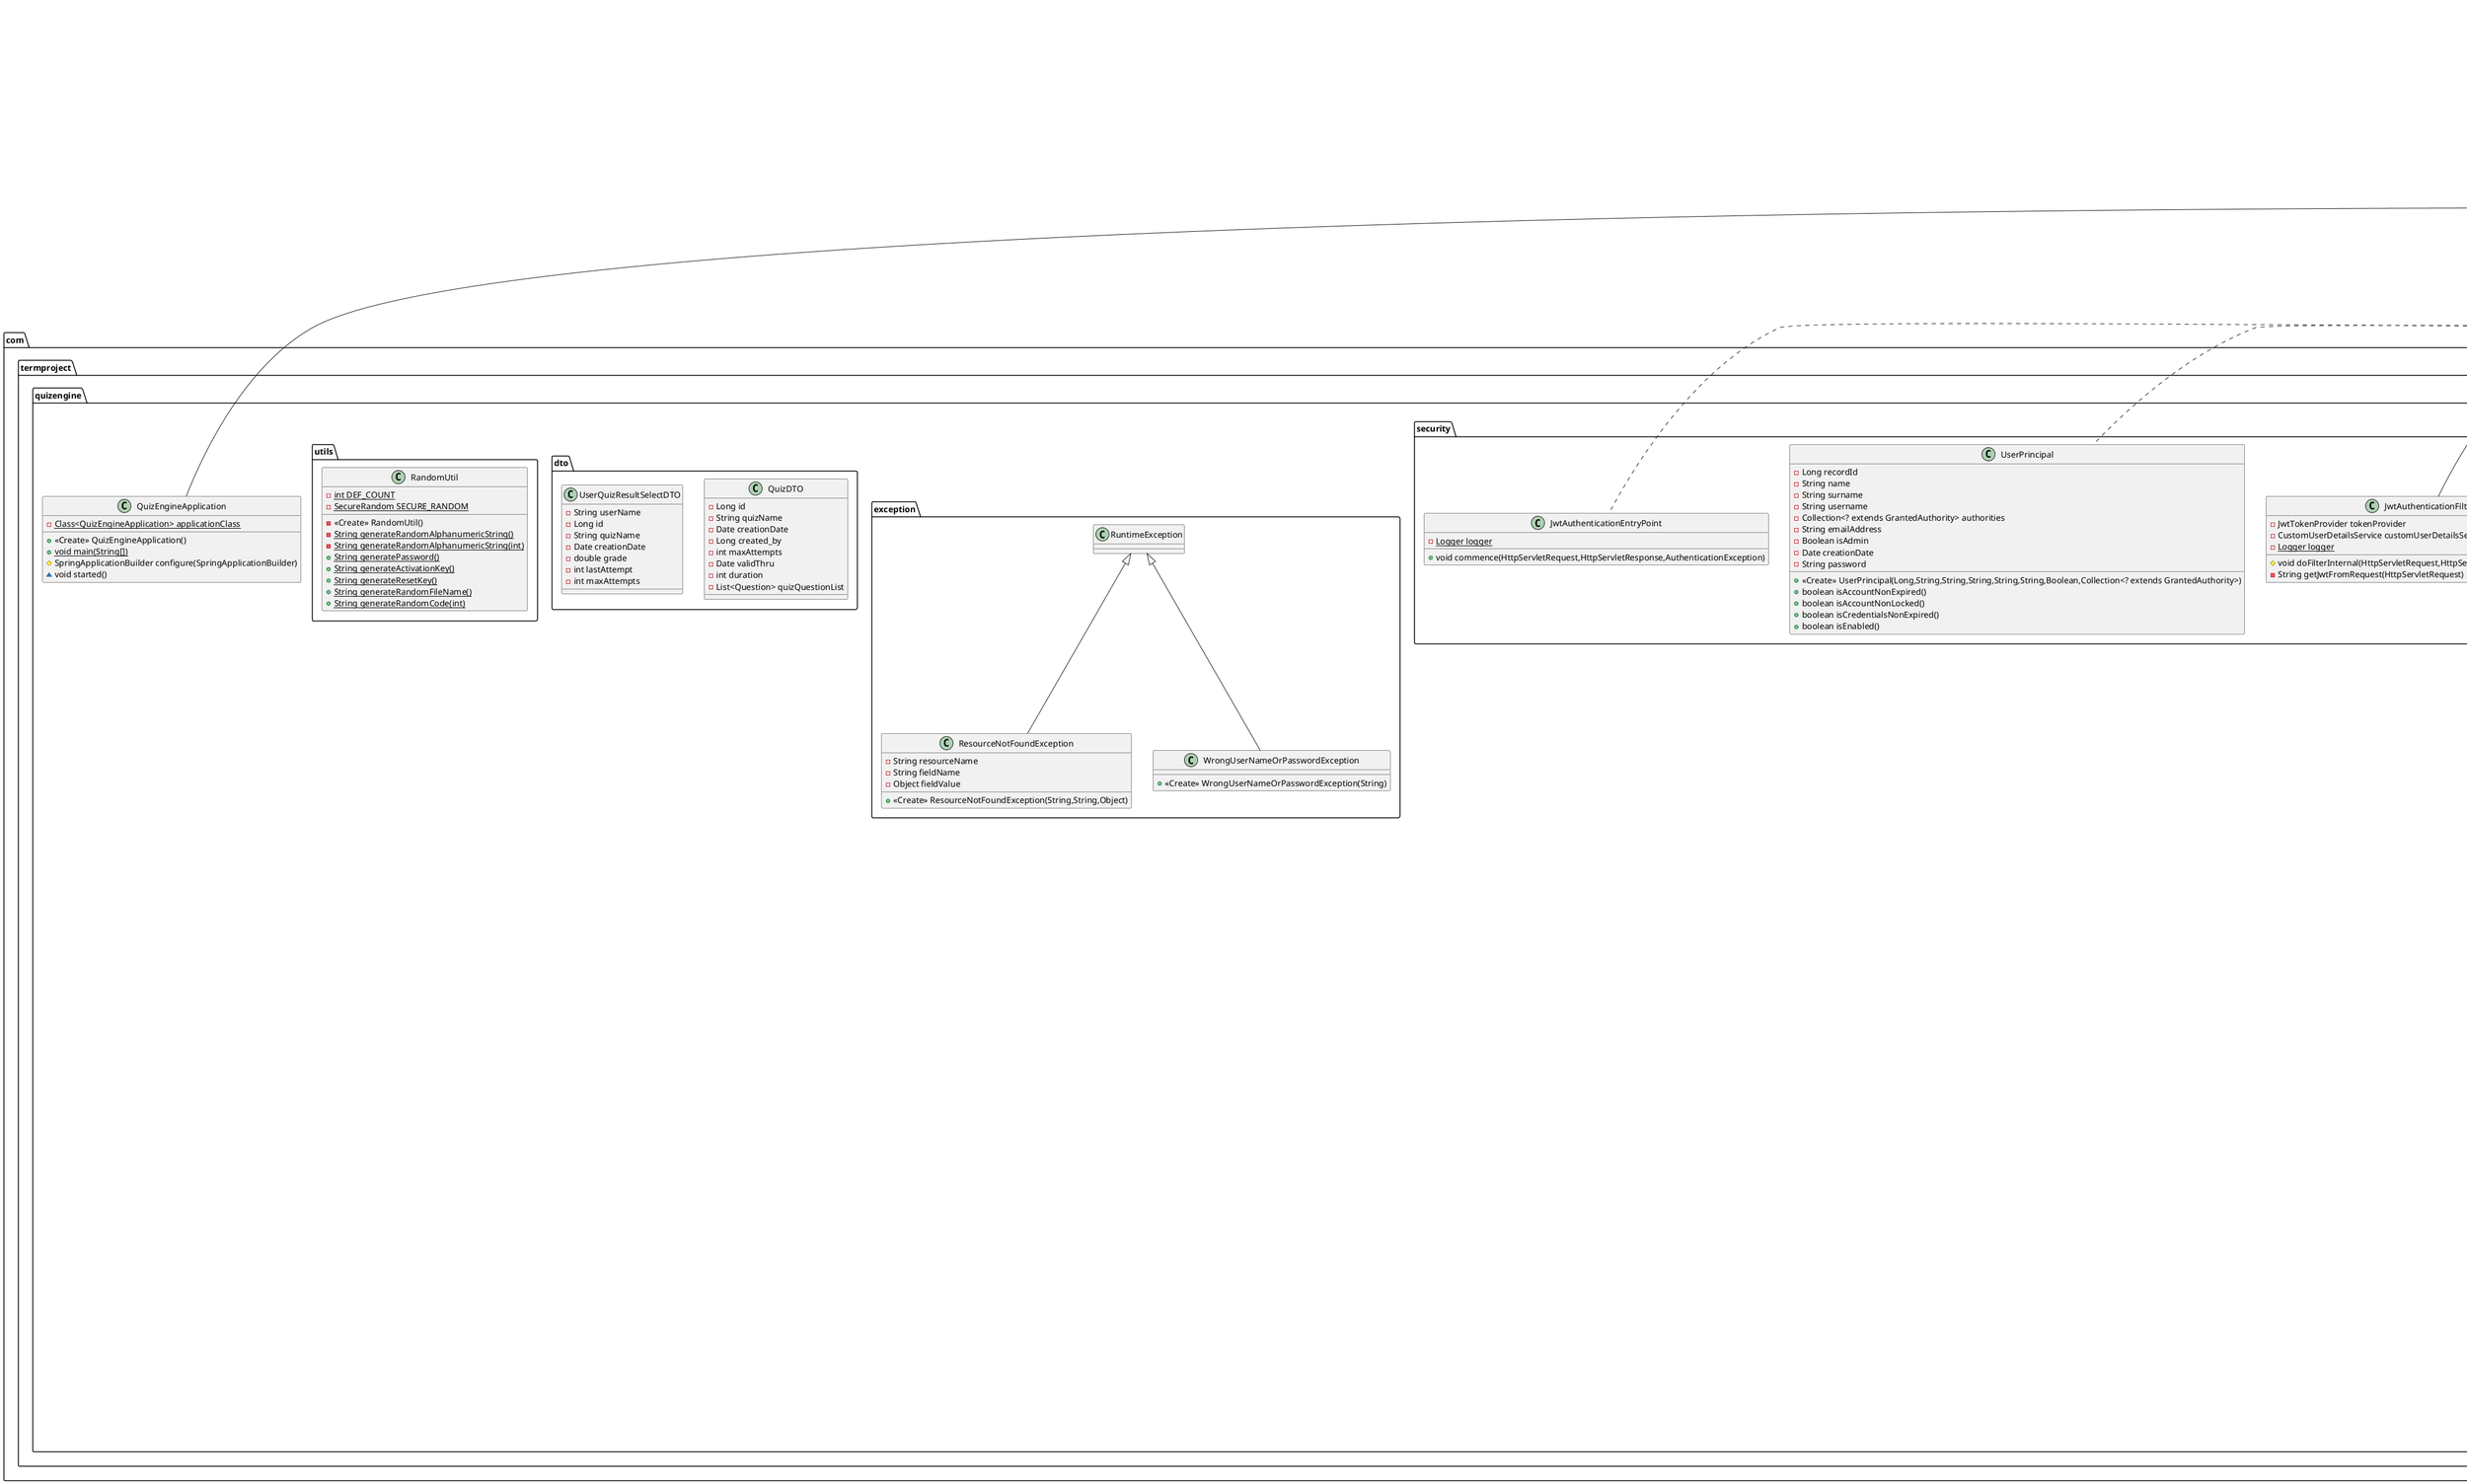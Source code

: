 @startuml
interface com.termproject.quizengine.constants.Rights {
~ String PREFIX
}
class com.termproject.quizengine.controller.AuthController {
~ AuthenticationManager authenticationManager
~ UserRepository userRepository
~ JwtTokenProvider tokenProvider
~ UserService userService
~ Environment environment
- PasswordEncoder passwordEncoder
- {static} Logger logger
+ ResponseEntity<?> authenticateUser(LoginRequest)
+ ResponseEntity<?> changePassword(ChangePasswordRequest)
+ ResponseEntity<?> changePasswordForMe(ChangePasswordRequest,UserPrincipal)
+ ResponseEntity<?> requestPasswordReset(EmailPayload)
}
class com.termproject.quizengine.config.ModelMapperConfiguration {
+ ModelMapper modelMapper()
}
class com.termproject.quizengine.service.CustomUserDetailsService {
~ UserRepository userRepository
+ UserDetails loadUserByUsername(String)
+ UserDetails loadUserById(Long)
}
class com.termproject.quizengine.payload.UserSummary {
- Long id
- String username
- String name
- String surname
- String email
- Boolean isAdmin
- Date creationDate
+ <<Create>> UserSummary(Long,String,String)
+ <<Create>> UserSummary(Long,String,String,String,String,Date,Boolean)
}
class com.termproject.quizengine.model.User {
- Long id
- String name
- String lastname
- String username
- String password
- String emailAddress
- Instant resetDate
- String resetKey
- boolean isAdmin
- boolean activated
- Date creationDate
+ User userSummarytoUser(UserSummary)
}
enum com.termproject.quizengine.enums.HardnessLevel {
+  EASY
+  MEDIUM
+  HARD
+  VERYHARD
}
class com.termproject.quizengine.model.QuestionAnswer {
- Long id
- Long questionId
- String answerDescription
- boolean isAnswer
}
class com.termproject.quizengine.payload.JwtAuthenticationResponse {
- String accessToken
- String tokenType
+ <<Create>> JwtAuthenticationResponse(String)
}
interface com.termproject.quizengine.repository.QuizQuestionRepository {
~ List<QuizQuestion> findAllByQuizId(Long)
}
class com.termproject.quizengine.controller.QuestionController {
- Logger log
~ Environment environment
~ QuestionRepository questionRepository
+ ResponseEntity<?> getAll()
+ ResponseEntity<?> getById(Long)
+ ResponseEntity<?> saveOne(Question)
}
interface com.termproject.quizengine.repository.QuestionRepository {
~ List<Question> findAll()
~ List<Question> findAllByIdIn(List<Long>)
}
class com.termproject.quizengine.model.QuizQuestion {
- Long id
- Long quizId
- Long questionId
}
interface com.termproject.quizengine.repository.UserQuizGradeRepository {
~ List<UserQuizGrade> findAll()
~ Optional<Integer> findMaxAttemptbyQuizandUser(Long,Long)
}
class com.termproject.quizengine.controller.QuizController {
- Logger log
~ QuizRepository quizRepository
~ QuizQuestionRepository quizQuestionRepository
~ QuestionRepository questionRepository
~ ModelMapper modelMapper
~ UserRepository userRepository
~ UserQuizQuestionAnswerRepository userQuizQuestionAnswerRepository
~ UserQuizGradeRepository userQuizGradeRepository
+ ResponseEntity<?> getAll()
+ ResponseEntity<?> getAllAvailable(UserPrincipal)
+ ResponseEntity<?> getLatest(UserPrincipal)
+ ResponseEntity<?> getById(Long)
+ ResponseEntity<?> saveOne(Quiz)
+ ResponseEntity<?> submit(QuizSubmitPayload,UserPrincipal)
}
class com.termproject.quizengine.config.EmailConfig {
- String host
- String user
- String password
- Boolean debug
+ JavaMailSender getJavaMailSender()
}
class com.termproject.quizengine.config.SecurityConfig {
~ CustomUserDetailsService customUserDetailsService
- JwtAuthenticationEntryPoint unauthorizedHandler
+ JwtAuthenticationFilter jwtAuthenticationFilter()
+ void configure(AuthenticationManagerBuilder)
+ AuthenticationManager authenticationManagerBean()
+ PasswordEncoder passwordEncoder()
# void configure(HttpSecurity)
+ CorsFilter corsFilter()
}
class com.termproject.quizengine.security.JwtTokenProvider {
- {static} Logger logger
- String jwtSecret
- int jwtExpirationInMs
+ String generateToken(Authentication)
+ Long getUserIdFromJWT(String)
+ boolean validateToken(String)
}
class com.termproject.quizengine.payload.LoginRequest {
- String usernameOrEmail
- String password
}
class com.termproject.quizengine.model.Question {
- Long id
- String title
- String description
- QuestionType questionType
- HardnessLevel hardnessLevel
- Date creationDate
- Date updateDate
- List<QuestionAnswer> questionAnswers
}
class com.termproject.quizengine.service.UserService {
- UserRepository userRepository
- PasswordEncoder passwordEncoder
- ModelMapper modelMapper
~ MailService mailService
- {static} Logger log
+ User findOne(Long)
+ void updatePassword(ChangePasswordRequest)
+ void updatePasswordForMe(Long,String)
+ String requestPasswordReset(EmailPayload)
+ Optional<User> getByPasswordResetKey(String)
}
interface com.termproject.quizengine.repository.QuizRepository {
~ List<Quiz> findAll()
~ List<Quiz> findQuizzesForUser(Long)
~ List<UserQuizResultSelectDTO> findLatestQuizResults(Long)
~ List<UserQuizResultSelectDTO> findAllQuizResults()
}
class com.termproject.quizengine.exception.WrongUserNameOrPasswordException {
+ <<Create>> WrongUserNameOrPasswordException(String)
}
class com.termproject.quizengine.QuizEngineApplication {
- {static} Class<QuizEngineApplication> applicationClass
+ <<Create>> QuizEngineApplication()
+ {static} void main(String[])
# SpringApplicationBuilder configure(SpringApplicationBuilder)
~ void started()
}
class com.termproject.quizengine.constants.AuthoritiesConstants {
+ {static} String ADMIN
+ {static} String USER
+ {static} String ANONYMOUS
- <<Create>> AuthoritiesConstants()
}
class com.termproject.quizengine.model.Quiz {
- Long id
- String quizName
- Date creationDate
- Long created_by
- int maxAttempts
- Date validThru
- int duration
}
interface com.termproject.quizengine.repository.UserQuizQuestionAnswerRepository {
~ List<UserQuizQuestionAnswer> findAllByQuizId(Long)
}
class com.termproject.quizengine.payload.EmailPayload {
- String email
}
class com.termproject.quizengine.security.UserPrincipal {
- Long recordId
- String name
- String surname
- String username
- Collection<? extends GrantedAuthority> authorities
- String emailAddress
- Boolean isAdmin
- Date creationDate
- String password
+ <<Create>> UserPrincipal(Long,String,String,String,String,String,Boolean,Collection<? extends GrantedAuthority>)
+ boolean isAccountNonExpired()
+ boolean isAccountNonLocked()
+ boolean isCredentialsNonExpired()
+ boolean isEnabled()
}
interface com.termproject.quizengine.repository.UserRepository {
~ Optional<User> findByEmailAddress(String)
~ Optional<User> findByEmailAddressAndActivated(String,Boolean)
~ Optional<User> findByUsernameOrEmailAddress(String,String)
~ List<User> findByIdIn(List<Long>)
~ Optional<User> findById(Long)
~ User findFirstById(Long)
~ Optional<User> findByUsername(String)
~ Boolean existsByUsername(String)
~ Boolean existsByEmailAddress(String)
~ Optional<User> findOneByResetKey(String)
~ void updatePassword(String,String)
~ void updatePasswordForId(Long,String)
~ void deleteKeyForUser(Long)
~ Optional<User> getByEmailAndRecordIdNotEquals(String,Long)
~ Optional<User> getByUsernameAndRecordIdNotEquals(String,Long)
}
interface com.termproject.quizengine.repository.MailLogRepository {
~ Page<MailLog> findAll(Pageable)
~ Page<MailLog> findByUserId(Long,Pageable)
~ Optional<MailLog> findById(Long)
~ Optional<MailLog> findByUuid(String)
}
class com.termproject.quizengine.config.AuditingConfig {
+ AuditorAware<String> auditorProvider()
}
class com.termproject.quizengine.config.SpringSecurityAuditAwareImpl {
+ Optional<String> getCurrentAuditor()
}
enum com.termproject.quizengine.enums.QuestionType {
+  SingleChoice
+  MultipleChoice
}
class tr.com.ceka.server.management.config.WebMvcConfig {
+ void addCorsMappings(CorsRegistry)
}
class com.termproject.quizengine.service.MailService {
~ JavaMailSender javaMailSender
~ MessageSource messageSource
~ Environment environment
~ MailLogRepository mailLogRepository
- String sendMail
+ void createMailLog(User,String,String,String,boolean,boolean,String)
+ void sendEmail(String,String,String,boolean,boolean)
+ void sendEmailwithAuth(User,String,String,String,boolean,boolean,String)
+ String sendPasswordResetMail(User)
+ void sendEmailFromTemplate(User,String,String)
}
class com.termproject.quizengine.exception.ResourceNotFoundException {
- String resourceName
- String fieldName
- Object fieldValue
+ <<Create>> ResourceNotFoundException(String,String,Object)
}
class com.termproject.quizengine.security.JwtAuthenticationEntryPoint {
- {static} Logger logger
+ void commence(HttpServletRequest,HttpServletResponse,AuthenticationException)
}
class com.termproject.quizengine.controller.UserController {
- UserRepository userRepository
~ UserService userService
~ ModelMapper modelMapper
+ UserSummary getCurrentUser(UserPrincipal)
+ UserSummary getUserProfile(String)
+ ResponseEntity<?> saveProfile(UserSummary)
}
class com.termproject.quizengine.dto.QuizDTO {
- Long id
- String quizName
- Date creationDate
- Long created_by
- int maxAttempts
- Date validThru
- int duration
- List<Question> quizQuestionList
}
class com.termproject.quizengine.security.JwtAuthenticationFilter {
- JwtTokenProvider tokenProvider
- CustomUserDetailsService customUserDetailsService
- {static} Logger logger
# void doFilterInternal(HttpServletRequest,HttpServletResponse,FilterChain)
- String getJwtFromRequest(HttpServletRequest)
}
class com.termproject.quizengine.payload.QuizSubmitPayload {
- List<Integer> userAnswers
- List<Question> quizQuestionList
- Long quizId
}
class com.termproject.quizengine.model.UserQuizQuestionAnswer {
- Long id
- Long userId
- Long quizId
- Long questionId
- String realAnswer
- String userAnswer
- int currentAttempt
- Date creationDate
}
class com.termproject.quizengine.payload.ChangePasswordRequest {
- String key
- String currentPassword
- String password
}
class com.termproject.quizengine.model.UserQuizGrade {
- Long id
- Long userId
- Long quizId
- double grade
- int lastAttempt
- Date creationDate
}
class com.termproject.quizengine.utils.RandomUtil {
- {static} int DEF_COUNT
- {static} SecureRandom SECURE_RANDOM
- <<Create>> RandomUtil()
- {static} String generateRandomAlphanumericString()
- {static} String generateRandomAlphanumericString(int)
+ {static} String generatePassword()
+ {static} String generateActivationKey()
+ {static} String generateResetKey()
+ {static} String generateRandomFileName()
+ {static} String generateRandomCode(int)
}
class com.termproject.quizengine.dto.UserQuizResultSelectDTO {
- String userName
- Long id
- String quizName
- Date creationDate
- double grade
- int lastAttempt
- int maxAttempts
}
class com.termproject.quizengine.model.MailLog {
- Long id
- Date createdDate
- Date sendDate
- String to
- String username
- String subject
- String content
- String uuid
- Boolean isSent
- Long userId
- User user
}


org.springframework.security.core.userdetails.UserDetailsService <|.. com.termproject.quizengine.service.CustomUserDetailsService
org.springframework.data.jpa.repository.JpaRepository <|-- com.termproject.quizengine.repository.QuizQuestionRepository
org.springframework.data.jpa.repository.JpaSpecificationExecutor <|-- com.termproject.quizengine.repository.QuizQuestionRepository
org.springframework.data.jpa.repository.JpaRepository <|-- com.termproject.quizengine.repository.QuestionRepository
org.springframework.data.jpa.repository.JpaSpecificationExecutor <|-- com.termproject.quizengine.repository.QuestionRepository
org.springframework.data.jpa.repository.JpaRepository <|-- com.termproject.quizengine.repository.UserQuizGradeRepository
org.springframework.data.jpa.repository.JpaSpecificationExecutor <|-- com.termproject.quizengine.repository.UserQuizGradeRepository
org.springframework.security.config.annotation.web.configuration.WebSecurityConfigurerAdapter <|-- com.termproject.quizengine.config.SecurityConfig
org.springframework.data.jpa.repository.JpaRepository <|-- com.termproject.quizengine.repository.QuizRepository
org.springframework.data.jpa.repository.JpaSpecificationExecutor <|-- com.termproject.quizengine.repository.QuizRepository
com.termproject.quizengine.exception.RuntimeException <|-- com.termproject.quizengine.exception.WrongUserNameOrPasswordException
org.springframework.boot.web.servlet.support.SpringBootServletInitializer <|-- com.termproject.quizengine.QuizEngineApplication
org.springframework.data.jpa.repository.JpaRepository <|-- com.termproject.quizengine.repository.UserQuizQuestionAnswerRepository
org.springframework.data.jpa.repository.JpaSpecificationExecutor <|-- com.termproject.quizengine.repository.UserQuizQuestionAnswerRepository
org.springframework.security.core.userdetails.UserDetails <|.. com.termproject.quizengine.security.UserPrincipal
org.springframework.data.jpa.repository.JpaRepository <|-- com.termproject.quizengine.repository.UserRepository
org.springframework.data.jpa.repository.JpaSpecificationExecutor <|-- com.termproject.quizengine.repository.UserRepository
org.springframework.data.jpa.repository.JpaRepository <|-- com.termproject.quizengine.repository.MailLogRepository
org.springframework.data.domain.AuditorAware <|.. com.termproject.quizengine.config.SpringSecurityAuditAwareImpl
org.springframework.web.servlet.config.annotation.WebMvcConfigurer <|.. tr.com.ceka.server.management.config.WebMvcConfig
com.termproject.quizengine.exception.RuntimeException <|-- com.termproject.quizengine.exception.ResourceNotFoundException
org.springframework.security.web.AuthenticationEntryPoint <|.. com.termproject.quizengine.security.JwtAuthenticationEntryPoint
org.springframework.web.filter.OncePerRequestFilter <|-- com.termproject.quizengine.security.JwtAuthenticationFilter
@enduml